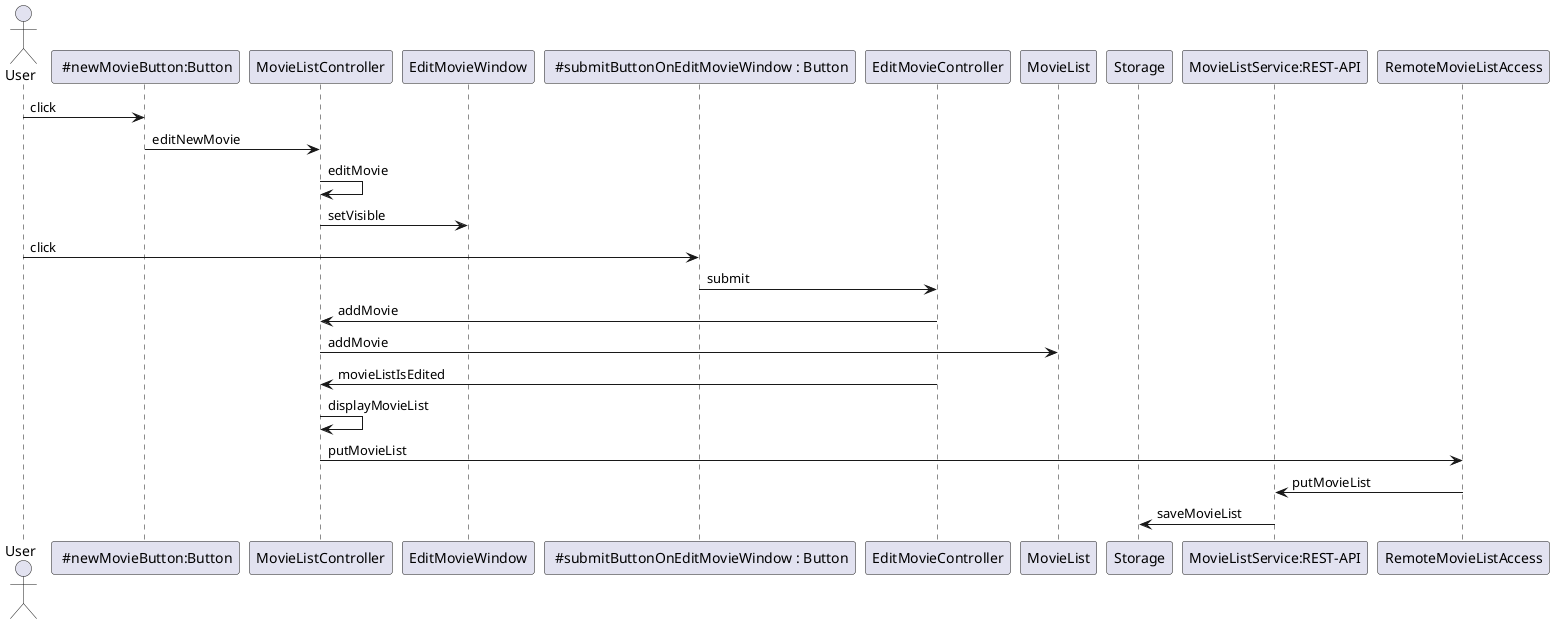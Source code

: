 @startuml
actor User
participant " #newMovieButton:Button" as Button1
participant MovieListController
participant EditMovieWindow
participant " #submitButtonOnEditMovieWindow : Button" as Button2
participant EditMovieController
participant MovieList
participant Storage
participant "MovieListService:REST-API" as Rest
User -> Button1 : click
Button1 -> MovieListController : editNewMovie
MovieListController -> MovieListController : editMovie
MovieListController -> EditMovieWindow : setVisible
User -> Button2 : click
Button2 -> EditMovieController : submit
EditMovieController -> MovieListController : addMovie
MovieListController -> MovieList : addMovie
EditMovieController -> MovieListController : movieListIsEdited
MovieListController -> MovieListController : displayMovieList
MovieListController -> RemoteMovieListAccess : putMovieList
RemoteMovieListAccess -> Rest : putMovieList
Rest -> Storage : saveMovieList
@enduml